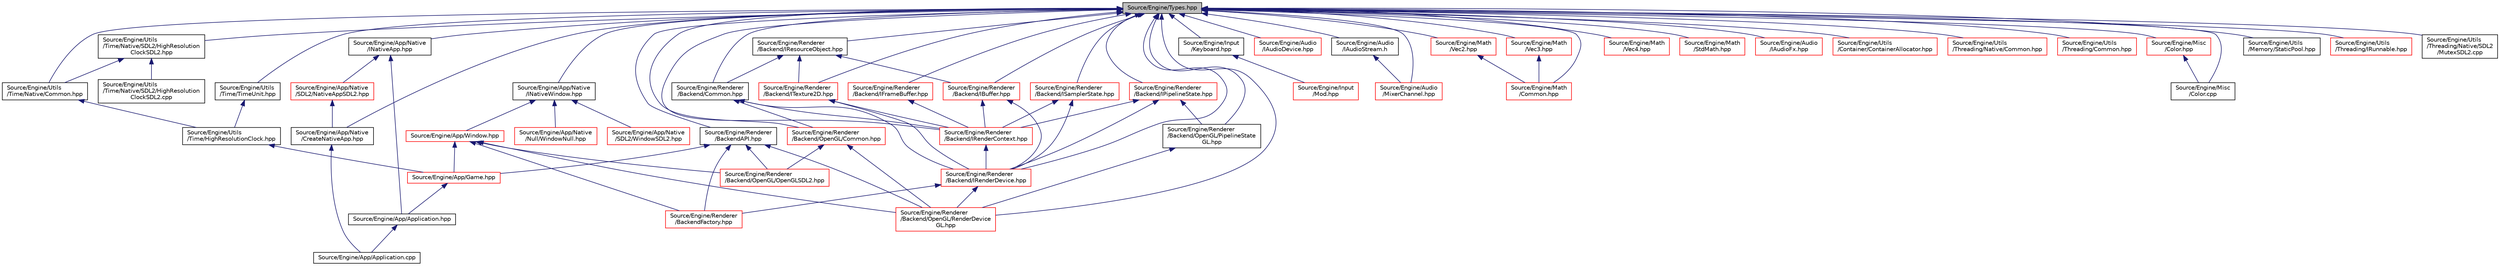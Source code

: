 digraph "Source/Engine/Types.hpp"
{
  edge [fontname="Helvetica",fontsize="10",labelfontname="Helvetica",labelfontsize="10"];
  node [fontname="Helvetica",fontsize="10",shape=record];
  Node3 [label="Source/Engine/Types.hpp",height=0.2,width=0.4,color="black", fillcolor="grey75", style="filled", fontcolor="black"];
  Node3 -> Node4 [dir="back",color="midnightblue",fontsize="10",style="solid",fontname="Helvetica"];
  Node4 [label="Source/Engine/Renderer\l/BackendAPI.hpp",height=0.2,width=0.4,color="black", fillcolor="white", style="filled",URL="$BackendAPI_8hpp.html"];
  Node4 -> Node5 [dir="back",color="midnightblue",fontsize="10",style="solid",fontname="Helvetica"];
  Node5 [label="Source/Engine/App/Game.hpp",height=0.2,width=0.4,color="red", fillcolor="white", style="filled",URL="$Game_8hpp.html"];
  Node5 -> Node6 [dir="back",color="midnightblue",fontsize="10",style="solid",fontname="Helvetica"];
  Node6 [label="Source/Engine/App/Application.hpp",height=0.2,width=0.4,color="black", fillcolor="white", style="filled",URL="$Application_8hpp.html"];
  Node6 -> Node7 [dir="back",color="midnightblue",fontsize="10",style="solid",fontname="Helvetica"];
  Node7 [label="Source/Engine/App/Application.cpp",height=0.2,width=0.4,color="black", fillcolor="white", style="filled",URL="$Application_8cpp.html"];
  Node4 -> Node9 [dir="back",color="midnightblue",fontsize="10",style="solid",fontname="Helvetica"];
  Node9 [label="Source/Engine/Renderer\l/BackendFactory.hpp",height=0.2,width=0.4,color="red", fillcolor="white", style="filled",URL="$BackendFactory_8hpp.html"];
  Node4 -> Node11 [dir="back",color="midnightblue",fontsize="10",style="solid",fontname="Helvetica"];
  Node11 [label="Source/Engine/Renderer\l/Backend/OpenGL/OpenGLSDL2.hpp",height=0.2,width=0.4,color="red", fillcolor="white", style="filled",URL="$OpenGLSDL2_8hpp.html"];
  Node4 -> Node14 [dir="back",color="midnightblue",fontsize="10",style="solid",fontname="Helvetica"];
  Node14 [label="Source/Engine/Renderer\l/Backend/OpenGL/RenderDevice\lGL.hpp",height=0.2,width=0.4,color="red", fillcolor="white", style="filled",URL="$RenderDeviceGL_8hpp.html"];
  Node3 -> Node16 [dir="back",color="midnightblue",fontsize="10",style="solid",fontname="Helvetica"];
  Node16 [label="Source/Engine/Utils\l/Time/Native/Common.hpp",height=0.2,width=0.4,color="black", fillcolor="white", style="filled",URL="$Utils_2Time_2Native_2Common_8hpp.html"];
  Node16 -> Node17 [dir="back",color="midnightblue",fontsize="10",style="solid",fontname="Helvetica"];
  Node17 [label="Source/Engine/Utils\l/Time/HighResolutionClock.hpp",height=0.2,width=0.4,color="black", fillcolor="white", style="filled",URL="$HighResolutionClock_8hpp.html"];
  Node17 -> Node5 [dir="back",color="midnightblue",fontsize="10",style="solid",fontname="Helvetica"];
  Node3 -> Node18 [dir="back",color="midnightblue",fontsize="10",style="solid",fontname="Helvetica"];
  Node18 [label="Source/Engine/Utils\l/Time/Native/SDL2/HighResolution\lClockSDL2.hpp",height=0.2,width=0.4,color="black", fillcolor="white", style="filled",URL="$HighResolutionClockSDL2_8hpp.html"];
  Node18 -> Node16 [dir="back",color="midnightblue",fontsize="10",style="solid",fontname="Helvetica"];
  Node18 -> Node19 [dir="back",color="midnightblue",fontsize="10",style="solid",fontname="Helvetica"];
  Node19 [label="Source/Engine/Utils\l/Time/Native/SDL2/HighResolution\lClockSDL2.cpp",height=0.2,width=0.4,color="black", fillcolor="white", style="filled",URL="$HighResolutionClockSDL2_8cpp.html"];
  Node3 -> Node20 [dir="back",color="midnightblue",fontsize="10",style="solid",fontname="Helvetica"];
  Node20 [label="Source/Engine/Utils\l/Time/TimeUnit.hpp",height=0.2,width=0.4,color="black", fillcolor="white", style="filled",URL="$TimeUnit_8hpp.html"];
  Node20 -> Node17 [dir="back",color="midnightblue",fontsize="10",style="solid",fontname="Helvetica"];
  Node3 -> Node21 [dir="back",color="midnightblue",fontsize="10",style="solid",fontname="Helvetica"];
  Node21 [label="Source/Engine/App/Native\l/INativeWindow.hpp",height=0.2,width=0.4,color="black", fillcolor="white", style="filled",URL="$INativeWindow_8hpp.html"];
  Node21 -> Node22 [dir="back",color="midnightblue",fontsize="10",style="solid",fontname="Helvetica"];
  Node22 [label="Source/Engine/App/Window.hpp",height=0.2,width=0.4,color="red", fillcolor="white", style="filled",URL="$Window_8hpp.html"];
  Node22 -> Node5 [dir="back",color="midnightblue",fontsize="10",style="solid",fontname="Helvetica"];
  Node22 -> Node9 [dir="back",color="midnightblue",fontsize="10",style="solid",fontname="Helvetica"];
  Node22 -> Node11 [dir="back",color="midnightblue",fontsize="10",style="solid",fontname="Helvetica"];
  Node22 -> Node14 [dir="back",color="midnightblue",fontsize="10",style="solid",fontname="Helvetica"];
  Node21 -> Node24 [dir="back",color="midnightblue",fontsize="10",style="solid",fontname="Helvetica"];
  Node24 [label="Source/Engine/App/Native\l/Null/WindowNull.hpp",height=0.2,width=0.4,color="red", fillcolor="white", style="filled",URL="$WindowNull_8hpp.html"];
  Node21 -> Node26 [dir="back",color="midnightblue",fontsize="10",style="solid",fontname="Helvetica"];
  Node26 [label="Source/Engine/App/Native\l/SDL2/WindowSDL2.hpp",height=0.2,width=0.4,color="red", fillcolor="white", style="filled",URL="$WindowSDL2_8hpp.html"];
  Node3 -> Node28 [dir="back",color="midnightblue",fontsize="10",style="solid",fontname="Helvetica"];
  Node28 [label="Source/Engine/Input\l/Keyboard.hpp",height=0.2,width=0.4,color="black", fillcolor="white", style="filled",URL="$Keyboard_8hpp.html"];
  Node28 -> Node29 [dir="back",color="midnightblue",fontsize="10",style="solid",fontname="Helvetica"];
  Node29 [label="Source/Engine/Input\l/Mod.hpp",height=0.2,width=0.4,color="red", fillcolor="white", style="filled",URL="$Input_2Mod_8hpp.html"];
  Node3 -> Node32 [dir="back",color="midnightblue",fontsize="10",style="solid",fontname="Helvetica"];
  Node32 [label="Source/Engine/App/Native\l/INativeApp.hpp",height=0.2,width=0.4,color="black", fillcolor="white", style="filled",URL="$INativeApp_8hpp.html"];
  Node32 -> Node6 [dir="back",color="midnightblue",fontsize="10",style="solid",fontname="Helvetica"];
  Node32 -> Node33 [dir="back",color="midnightblue",fontsize="10",style="solid",fontname="Helvetica"];
  Node33 [label="Source/Engine/App/Native\l/SDL2/NativeAppSDL2.hpp",height=0.2,width=0.4,color="red", fillcolor="white", style="filled",URL="$NativeAppSDL2_8hpp.html"];
  Node33 -> Node34 [dir="back",color="midnightblue",fontsize="10",style="solid",fontname="Helvetica"];
  Node34 [label="Source/Engine/App/Native\l/CreateNativeApp.hpp",height=0.2,width=0.4,color="black", fillcolor="white", style="filled",URL="$CreateNativeApp_8hpp.html"];
  Node34 -> Node7 [dir="back",color="midnightblue",fontsize="10",style="solid",fontname="Helvetica"];
  Node3 -> Node34 [dir="back",color="midnightblue",fontsize="10",style="solid",fontname="Helvetica"];
  Node3 -> Node36 [dir="back",color="midnightblue",fontsize="10",style="solid",fontname="Helvetica"];
  Node36 [label="Source/Engine/Renderer\l/Backend/IRenderDevice.hpp",height=0.2,width=0.4,color="red", fillcolor="white", style="filled",URL="$IRenderDevice_8hpp.html"];
  Node36 -> Node9 [dir="back",color="midnightblue",fontsize="10",style="solid",fontname="Helvetica"];
  Node36 -> Node14 [dir="back",color="midnightblue",fontsize="10",style="solid",fontname="Helvetica"];
  Node3 -> Node39 [dir="back",color="midnightblue",fontsize="10",style="solid",fontname="Helvetica"];
  Node39 [label="Source/Engine/Renderer\l/Backend/Common.hpp",height=0.2,width=0.4,color="black", fillcolor="white", style="filled",URL="$Renderer_2Backend_2Common_8hpp.html"];
  Node39 -> Node36 [dir="back",color="midnightblue",fontsize="10",style="solid",fontname="Helvetica"];
  Node39 -> Node40 [dir="back",color="midnightblue",fontsize="10",style="solid",fontname="Helvetica"];
  Node40 [label="Source/Engine/Renderer\l/Backend/IRenderContext.hpp",height=0.2,width=0.4,color="red", fillcolor="white", style="filled",URL="$IRenderContext_8hpp.html"];
  Node40 -> Node36 [dir="back",color="midnightblue",fontsize="10",style="solid",fontname="Helvetica"];
  Node39 -> Node42 [dir="back",color="midnightblue",fontsize="10",style="solid",fontname="Helvetica"];
  Node42 [label="Source/Engine/Renderer\l/Backend/OpenGL/Common.hpp",height=0.2,width=0.4,color="red", fillcolor="white", style="filled",URL="$Renderer_2Backend_2OpenGL_2Common_8hpp.html"];
  Node42 -> Node11 [dir="back",color="midnightblue",fontsize="10",style="solid",fontname="Helvetica"];
  Node42 -> Node14 [dir="back",color="midnightblue",fontsize="10",style="solid",fontname="Helvetica"];
  Node3 -> Node44 [dir="back",color="midnightblue",fontsize="10",style="solid",fontname="Helvetica"];
  Node44 [label="Source/Engine/Renderer\l/Backend/IResourceObject.hpp",height=0.2,width=0.4,color="black", fillcolor="white", style="filled",URL="$IResourceObject_8hpp.html"];
  Node44 -> Node39 [dir="back",color="midnightblue",fontsize="10",style="solid",fontname="Helvetica"];
  Node44 -> Node45 [dir="back",color="midnightblue",fontsize="10",style="solid",fontname="Helvetica"];
  Node45 [label="Source/Engine/Renderer\l/Backend/IBuffer.hpp",height=0.2,width=0.4,color="red", fillcolor="white", style="filled",URL="$IBuffer_8hpp.html"];
  Node45 -> Node36 [dir="back",color="midnightblue",fontsize="10",style="solid",fontname="Helvetica"];
  Node45 -> Node40 [dir="back",color="midnightblue",fontsize="10",style="solid",fontname="Helvetica"];
  Node44 -> Node47 [dir="back",color="midnightblue",fontsize="10",style="solid",fontname="Helvetica"];
  Node47 [label="Source/Engine/Renderer\l/Backend/ITexture2D.hpp",height=0.2,width=0.4,color="red", fillcolor="white", style="filled",URL="$ITexture2D_8hpp.html"];
  Node47 -> Node36 [dir="back",color="midnightblue",fontsize="10",style="solid",fontname="Helvetica"];
  Node47 -> Node40 [dir="back",color="midnightblue",fontsize="10",style="solid",fontname="Helvetica"];
  Node3 -> Node45 [dir="back",color="midnightblue",fontsize="10",style="solid",fontname="Helvetica"];
  Node3 -> Node49 [dir="back",color="midnightblue",fontsize="10",style="solid",fontname="Helvetica"];
  Node49 [label="Source/Engine/Renderer\l/Backend/IPipelineState.hpp",height=0.2,width=0.4,color="red", fillcolor="white", style="filled",URL="$IPipelineState_8hpp.html"];
  Node49 -> Node36 [dir="back",color="midnightblue",fontsize="10",style="solid",fontname="Helvetica"];
  Node49 -> Node40 [dir="back",color="midnightblue",fontsize="10",style="solid",fontname="Helvetica"];
  Node49 -> Node50 [dir="back",color="midnightblue",fontsize="10",style="solid",fontname="Helvetica"];
  Node50 [label="Source/Engine/Renderer\l/Backend/OpenGL/PipelineState\lGL.hpp",height=0.2,width=0.4,color="black", fillcolor="white", style="filled",URL="$PipelineStateGL_8hpp.html"];
  Node50 -> Node14 [dir="back",color="midnightblue",fontsize="10",style="solid",fontname="Helvetica"];
  Node3 -> Node47 [dir="back",color="midnightblue",fontsize="10",style="solid",fontname="Helvetica"];
  Node3 -> Node51 [dir="back",color="midnightblue",fontsize="10",style="solid",fontname="Helvetica"];
  Node51 [label="Source/Engine/Renderer\l/Backend/ISamplerState.hpp",height=0.2,width=0.4,color="red", fillcolor="white", style="filled",URL="$ISamplerState_8hpp.html"];
  Node51 -> Node36 [dir="back",color="midnightblue",fontsize="10",style="solid",fontname="Helvetica"];
  Node51 -> Node40 [dir="back",color="midnightblue",fontsize="10",style="solid",fontname="Helvetica"];
  Node3 -> Node40 [dir="back",color="midnightblue",fontsize="10",style="solid",fontname="Helvetica"];
  Node3 -> Node53 [dir="back",color="midnightblue",fontsize="10",style="solid",fontname="Helvetica"];
  Node53 [label="Source/Engine/Renderer\l/Backend/IFrameBuffer.hpp",height=0.2,width=0.4,color="red", fillcolor="white", style="filled",URL="$IFrameBuffer_8hpp.html"];
  Node53 -> Node40 [dir="back",color="midnightblue",fontsize="10",style="solid",fontname="Helvetica"];
  Node3 -> Node55 [dir="back",color="midnightblue",fontsize="10",style="solid",fontname="Helvetica"];
  Node55 [label="Source/Engine/Audio\l/IAudioDevice.hpp",height=0.2,width=0.4,color="red", fillcolor="white", style="filled",URL="$IAudioDevice_8hpp.html"];
  Node3 -> Node58 [dir="back",color="midnightblue",fontsize="10",style="solid",fontname="Helvetica"];
  Node58 [label="Source/Engine/Audio\l/MixerChannel.hpp",height=0.2,width=0.4,color="red", fillcolor="white", style="filled",URL="$MixerChannel_8hpp.html"];
  Node3 -> Node62 [dir="back",color="midnightblue",fontsize="10",style="solid",fontname="Helvetica"];
  Node62 [label="Source/Engine/Math\l/Common.hpp",height=0.2,width=0.4,color="red", fillcolor="white", style="filled",URL="$Math_2Common_8hpp.html"];
  Node3 -> Node67 [dir="back",color="midnightblue",fontsize="10",style="solid",fontname="Helvetica"];
  Node67 [label="Source/Engine/Math\l/Vec2.hpp",height=0.2,width=0.4,color="red", fillcolor="white", style="filled",URL="$Vec2_8hpp.html"];
  Node67 -> Node62 [dir="back",color="midnightblue",fontsize="10",style="solid",fontname="Helvetica"];
  Node3 -> Node68 [dir="back",color="midnightblue",fontsize="10",style="solid",fontname="Helvetica"];
  Node68 [label="Source/Engine/Math\l/Vec3.hpp",height=0.2,width=0.4,color="red", fillcolor="white", style="filled",URL="$Vec3_8hpp.html"];
  Node68 -> Node62 [dir="back",color="midnightblue",fontsize="10",style="solid",fontname="Helvetica"];
  Node3 -> Node72 [dir="back",color="midnightblue",fontsize="10",style="solid",fontname="Helvetica"];
  Node72 [label="Source/Engine/Math\l/Vec4.hpp",height=0.2,width=0.4,color="red", fillcolor="white", style="filled",URL="$Vec4_8hpp.html"];
  Node3 -> Node75 [dir="back",color="midnightblue",fontsize="10",style="solid",fontname="Helvetica"];
  Node75 [label="Source/Engine/Math\l/StdMath.hpp",height=0.2,width=0.4,color="red", fillcolor="white", style="filled",URL="$StdMath_8hpp.html"];
  Node3 -> Node76 [dir="back",color="midnightblue",fontsize="10",style="solid",fontname="Helvetica"];
  Node76 [label="Source/Engine/Audio\l/IAudioStream.h",height=0.2,width=0.4,color="black", fillcolor="white", style="filled",URL="$IAudioStream_8h.html"];
  Node76 -> Node58 [dir="back",color="midnightblue",fontsize="10",style="solid",fontname="Helvetica"];
  Node3 -> Node77 [dir="back",color="midnightblue",fontsize="10",style="solid",fontname="Helvetica"];
  Node77 [label="Source/Engine/Audio\l/IAudioFx.hpp",height=0.2,width=0.4,color="red", fillcolor="white", style="filled",URL="$IAudioFx_8hpp.html"];
  Node3 -> Node78 [dir="back",color="midnightblue",fontsize="10",style="solid",fontname="Helvetica"];
  Node78 [label="Source/Engine/Utils\l/Container/ContainerAllocator.hpp",height=0.2,width=0.4,color="red", fillcolor="white", style="filled",URL="$ContainerAllocator_8hpp.html"];
  Node3 -> Node80 [dir="back",color="midnightblue",fontsize="10",style="solid",fontname="Helvetica"];
  Node80 [label="Source/Engine/Utils\l/Threading/Native/Common.hpp",height=0.2,width=0.4,color="red", fillcolor="white", style="filled",URL="$Utils_2Threading_2Native_2Common_8hpp.html"];
  Node3 -> Node83 [dir="back",color="midnightblue",fontsize="10",style="solid",fontname="Helvetica"];
  Node83 [label="Source/Engine/Utils\l/Threading/Common.hpp",height=0.2,width=0.4,color="red", fillcolor="white", style="filled",URL="$Utils_2Threading_2Common_8hpp.html"];
  Node3 -> Node86 [dir="back",color="midnightblue",fontsize="10",style="solid",fontname="Helvetica"];
  Node86 [label="Source/Engine/Misc\l/Color.hpp",height=0.2,width=0.4,color="red", fillcolor="white", style="filled",URL="$Color_8hpp.html"];
  Node86 -> Node64 [dir="back",color="midnightblue",fontsize="10",style="solid",fontname="Helvetica"];
  Node64 [label="Source/Engine/Misc\l/Color.cpp",height=0.2,width=0.4,color="black", fillcolor="white", style="filled",URL="$Color_8cpp.html"];
  Node3 -> Node64 [dir="back",color="midnightblue",fontsize="10",style="solid",fontname="Helvetica"];
  Node3 -> Node42 [dir="back",color="midnightblue",fontsize="10",style="solid",fontname="Helvetica"];
  Node3 -> Node50 [dir="back",color="midnightblue",fontsize="10",style="solid",fontname="Helvetica"];
  Node3 -> Node14 [dir="back",color="midnightblue",fontsize="10",style="solid",fontname="Helvetica"];
  Node3 -> Node88 [dir="back",color="midnightblue",fontsize="10",style="solid",fontname="Helvetica"];
  Node88 [label="Source/Engine/Utils\l/Memory/StaticPool.hpp",height=0.2,width=0.4,color="black", fillcolor="white", style="filled",URL="$StaticPool_8hpp.html"];
  Node3 -> Node89 [dir="back",color="midnightblue",fontsize="10",style="solid",fontname="Helvetica"];
  Node89 [label="Source/Engine/Utils\l/Threading/IRunnable.hpp",height=0.2,width=0.4,color="red", fillcolor="white", style="filled",URL="$IRunnable_8hpp.html"];
  Node3 -> Node90 [dir="back",color="midnightblue",fontsize="10",style="solid",fontname="Helvetica"];
  Node90 [label="Source/Engine/Utils\l/Threading/Native/SDL2\l/MutexSDL2.cpp",height=0.2,width=0.4,color="black", fillcolor="white", style="filled",URL="$MutexSDL2_8cpp.html"];
}
